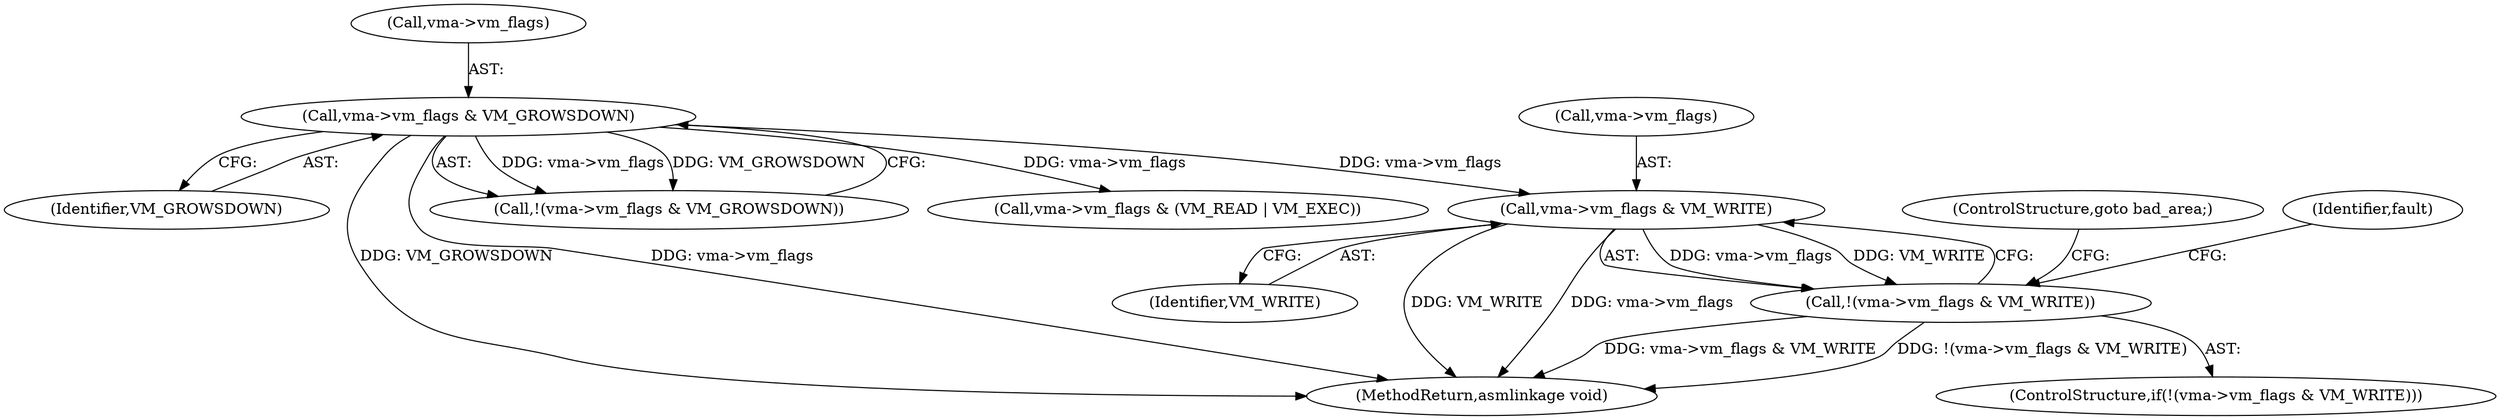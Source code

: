 digraph "0_linux_a8b0ca17b80e92faab46ee7179ba9e99ccb61233_43@pointer" {
"1000223" [label="(Call,vma->vm_flags & VM_WRITE)"];
"1000203" [label="(Call,vma->vm_flags & VM_GROWSDOWN)"];
"1000222" [label="(Call,!(vma->vm_flags & VM_WRITE))"];
"1000224" [label="(Call,vma->vm_flags)"];
"1000222" [label="(Call,!(vma->vm_flags & VM_WRITE))"];
"1000204" [label="(Call,vma->vm_flags)"];
"1000228" [label="(ControlStructure,goto bad_area;)"];
"1000242" [label="(Identifier,fault)"];
"1000227" [label="(Identifier,VM_WRITE)"];
"1000203" [label="(Call,vma->vm_flags & VM_GROWSDOWN)"];
"1000207" [label="(Identifier,VM_GROWSDOWN)"];
"1000221" [label="(ControlStructure,if(!(vma->vm_flags & VM_WRITE)))"];
"1000537" [label="(MethodReturn,asmlinkage void)"];
"1000202" [label="(Call,!(vma->vm_flags & VM_GROWSDOWN))"];
"1000223" [label="(Call,vma->vm_flags & VM_WRITE)"];
"1000233" [label="(Call,vma->vm_flags & (VM_READ | VM_EXEC))"];
"1000223" -> "1000222"  [label="AST: "];
"1000223" -> "1000227"  [label="CFG: "];
"1000224" -> "1000223"  [label="AST: "];
"1000227" -> "1000223"  [label="AST: "];
"1000222" -> "1000223"  [label="CFG: "];
"1000223" -> "1000537"  [label="DDG: VM_WRITE"];
"1000223" -> "1000537"  [label="DDG: vma->vm_flags"];
"1000223" -> "1000222"  [label="DDG: vma->vm_flags"];
"1000223" -> "1000222"  [label="DDG: VM_WRITE"];
"1000203" -> "1000223"  [label="DDG: vma->vm_flags"];
"1000203" -> "1000202"  [label="AST: "];
"1000203" -> "1000207"  [label="CFG: "];
"1000204" -> "1000203"  [label="AST: "];
"1000207" -> "1000203"  [label="AST: "];
"1000202" -> "1000203"  [label="CFG: "];
"1000203" -> "1000537"  [label="DDG: VM_GROWSDOWN"];
"1000203" -> "1000537"  [label="DDG: vma->vm_flags"];
"1000203" -> "1000202"  [label="DDG: vma->vm_flags"];
"1000203" -> "1000202"  [label="DDG: VM_GROWSDOWN"];
"1000203" -> "1000233"  [label="DDG: vma->vm_flags"];
"1000222" -> "1000221"  [label="AST: "];
"1000228" -> "1000222"  [label="CFG: "];
"1000242" -> "1000222"  [label="CFG: "];
"1000222" -> "1000537"  [label="DDG: vma->vm_flags & VM_WRITE"];
"1000222" -> "1000537"  [label="DDG: !(vma->vm_flags & VM_WRITE)"];
}
